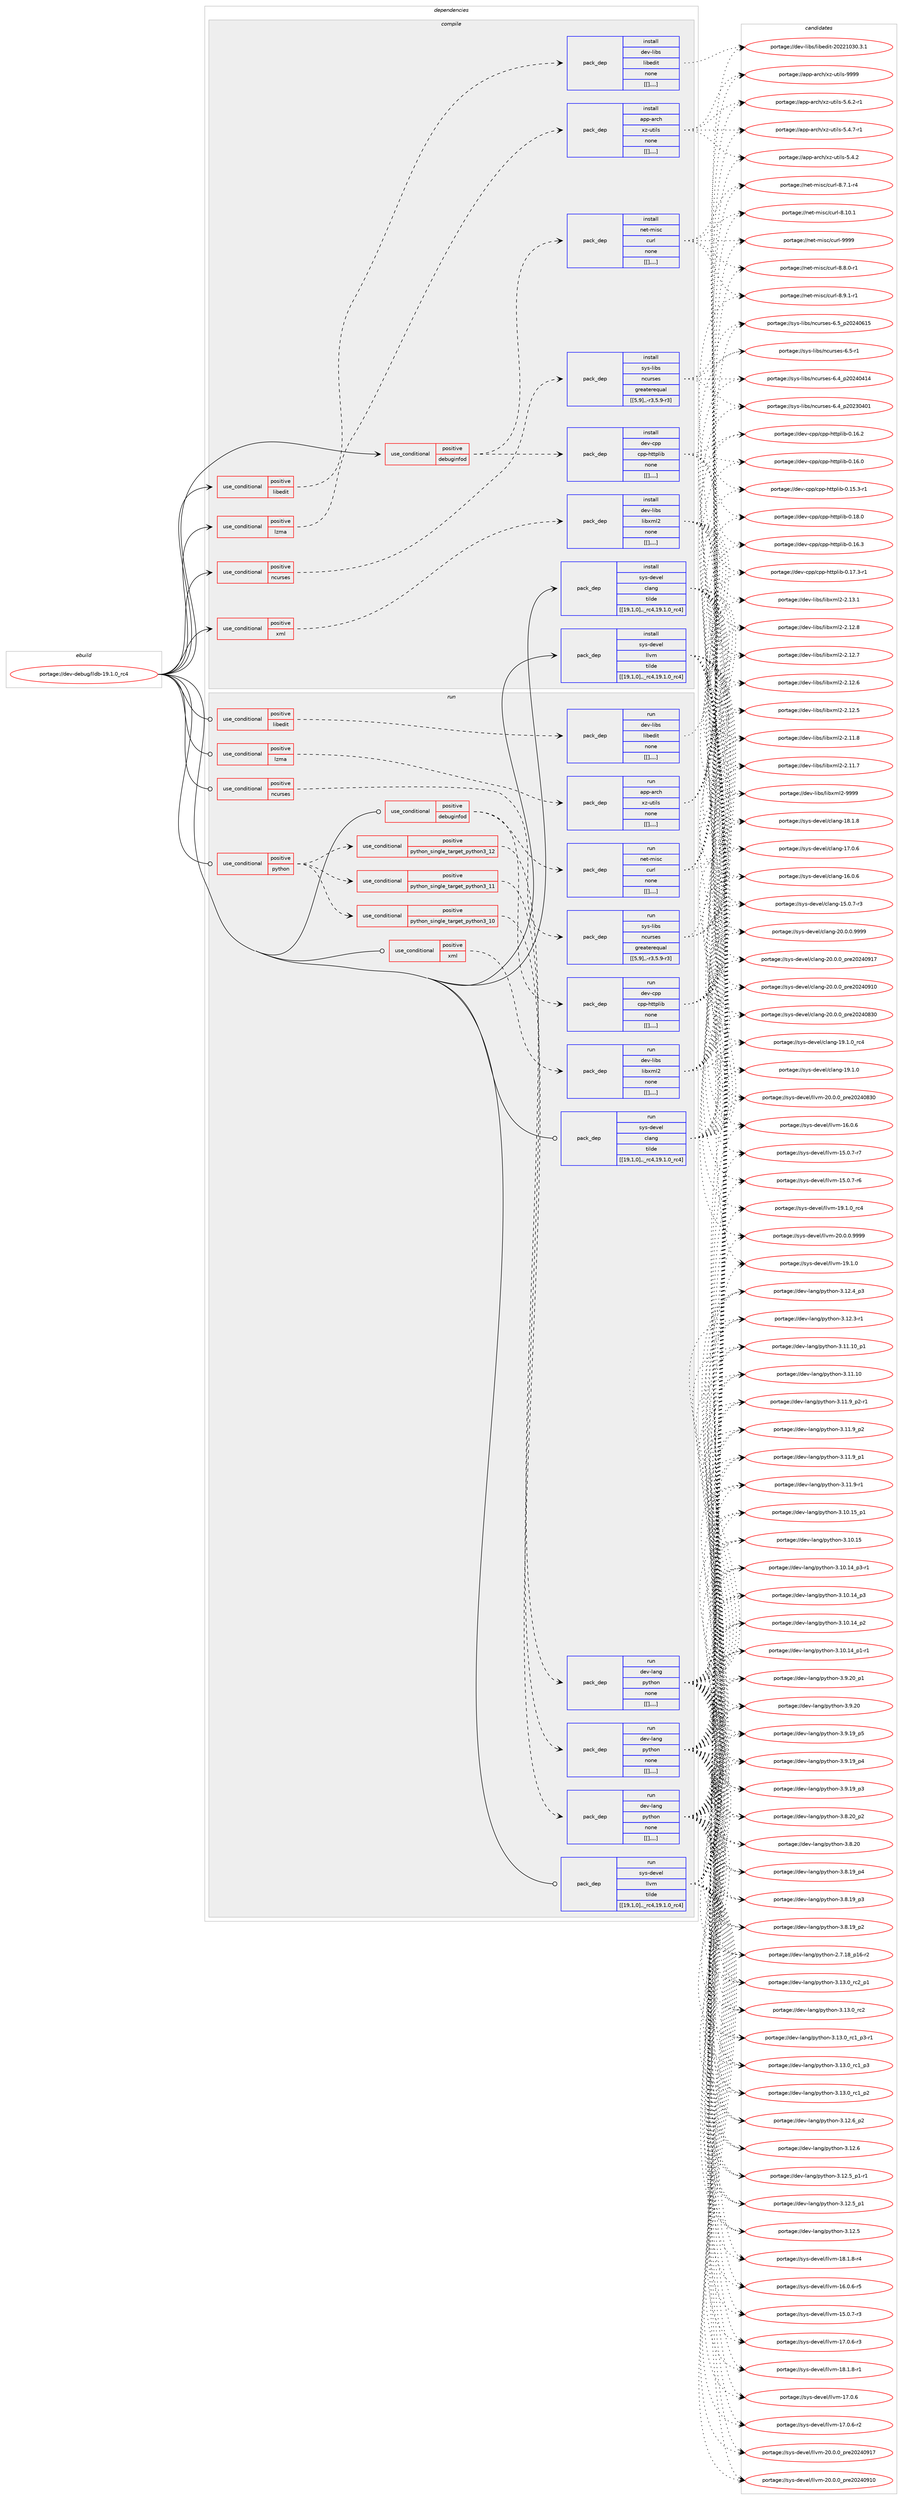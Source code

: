 digraph prolog {

# *************
# Graph options
# *************

newrank=true;
concentrate=true;
compound=true;
graph [rankdir=LR,fontname=Helvetica,fontsize=10,ranksep=1.5];#, ranksep=2.5, nodesep=0.2];
edge  [arrowhead=vee];
node  [fontname=Helvetica,fontsize=10];

# **********
# The ebuild
# **********

subgraph cluster_leftcol {
color=gray;
label=<<i>ebuild</i>>;
id [label="portage://dev-debug/lldb-19.1.0_rc4", color=red, width=4, href="../dev-debug/lldb-19.1.0_rc4.svg"];
}

# ****************
# The dependencies
# ****************

subgraph cluster_midcol {
color=gray;
label=<<i>dependencies</i>>;
subgraph cluster_compile {
fillcolor="#eeeeee";
style=filled;
label=<<i>compile</i>>;
subgraph cond19733 {
dependency72548 [label=<<TABLE BORDER="0" CELLBORDER="1" CELLSPACING="0" CELLPADDING="4"><TR><TD ROWSPAN="3" CELLPADDING="10">use_conditional</TD></TR><TR><TD>positive</TD></TR><TR><TD>debuginfod</TD></TR></TABLE>>, shape=none, color=red];
subgraph pack51871 {
dependency72549 [label=<<TABLE BORDER="0" CELLBORDER="1" CELLSPACING="0" CELLPADDING="4" WIDTH="220"><TR><TD ROWSPAN="6" CELLPADDING="30">pack_dep</TD></TR><TR><TD WIDTH="110">install</TD></TR><TR><TD>net-misc</TD></TR><TR><TD>curl</TD></TR><TR><TD>none</TD></TR><TR><TD>[[],,,,]</TD></TR></TABLE>>, shape=none, color=blue];
}
dependency72548:e -> dependency72549:w [weight=20,style="dashed",arrowhead="vee"];
subgraph pack51872 {
dependency72550 [label=<<TABLE BORDER="0" CELLBORDER="1" CELLSPACING="0" CELLPADDING="4" WIDTH="220"><TR><TD ROWSPAN="6" CELLPADDING="30">pack_dep</TD></TR><TR><TD WIDTH="110">install</TD></TR><TR><TD>dev-cpp</TD></TR><TR><TD>cpp-httplib</TD></TR><TR><TD>none</TD></TR><TR><TD>[[],,,,]</TD></TR></TABLE>>, shape=none, color=blue];
}
dependency72548:e -> dependency72550:w [weight=20,style="dashed",arrowhead="vee"];
}
id:e -> dependency72548:w [weight=20,style="solid",arrowhead="vee"];
subgraph cond19734 {
dependency72551 [label=<<TABLE BORDER="0" CELLBORDER="1" CELLSPACING="0" CELLPADDING="4"><TR><TD ROWSPAN="3" CELLPADDING="10">use_conditional</TD></TR><TR><TD>positive</TD></TR><TR><TD>libedit</TD></TR></TABLE>>, shape=none, color=red];
subgraph pack51873 {
dependency72552 [label=<<TABLE BORDER="0" CELLBORDER="1" CELLSPACING="0" CELLPADDING="4" WIDTH="220"><TR><TD ROWSPAN="6" CELLPADDING="30">pack_dep</TD></TR><TR><TD WIDTH="110">install</TD></TR><TR><TD>dev-libs</TD></TR><TR><TD>libedit</TD></TR><TR><TD>none</TD></TR><TR><TD>[[],,,,]</TD></TR></TABLE>>, shape=none, color=blue];
}
dependency72551:e -> dependency72552:w [weight=20,style="dashed",arrowhead="vee"];
}
id:e -> dependency72551:w [weight=20,style="solid",arrowhead="vee"];
subgraph cond19735 {
dependency72553 [label=<<TABLE BORDER="0" CELLBORDER="1" CELLSPACING="0" CELLPADDING="4"><TR><TD ROWSPAN="3" CELLPADDING="10">use_conditional</TD></TR><TR><TD>positive</TD></TR><TR><TD>lzma</TD></TR></TABLE>>, shape=none, color=red];
subgraph pack51874 {
dependency72554 [label=<<TABLE BORDER="0" CELLBORDER="1" CELLSPACING="0" CELLPADDING="4" WIDTH="220"><TR><TD ROWSPAN="6" CELLPADDING="30">pack_dep</TD></TR><TR><TD WIDTH="110">install</TD></TR><TR><TD>app-arch</TD></TR><TR><TD>xz-utils</TD></TR><TR><TD>none</TD></TR><TR><TD>[[],,,,]</TD></TR></TABLE>>, shape=none, color=blue];
}
dependency72553:e -> dependency72554:w [weight=20,style="dashed",arrowhead="vee"];
}
id:e -> dependency72553:w [weight=20,style="solid",arrowhead="vee"];
subgraph cond19736 {
dependency72555 [label=<<TABLE BORDER="0" CELLBORDER="1" CELLSPACING="0" CELLPADDING="4"><TR><TD ROWSPAN="3" CELLPADDING="10">use_conditional</TD></TR><TR><TD>positive</TD></TR><TR><TD>ncurses</TD></TR></TABLE>>, shape=none, color=red];
subgraph pack51875 {
dependency72556 [label=<<TABLE BORDER="0" CELLBORDER="1" CELLSPACING="0" CELLPADDING="4" WIDTH="220"><TR><TD ROWSPAN="6" CELLPADDING="30">pack_dep</TD></TR><TR><TD WIDTH="110">install</TD></TR><TR><TD>sys-libs</TD></TR><TR><TD>ncurses</TD></TR><TR><TD>greaterequal</TD></TR><TR><TD>[[5,9],,-r3,5.9-r3]</TD></TR></TABLE>>, shape=none, color=blue];
}
dependency72555:e -> dependency72556:w [weight=20,style="dashed",arrowhead="vee"];
}
id:e -> dependency72555:w [weight=20,style="solid",arrowhead="vee"];
subgraph cond19737 {
dependency72557 [label=<<TABLE BORDER="0" CELLBORDER="1" CELLSPACING="0" CELLPADDING="4"><TR><TD ROWSPAN="3" CELLPADDING="10">use_conditional</TD></TR><TR><TD>positive</TD></TR><TR><TD>xml</TD></TR></TABLE>>, shape=none, color=red];
subgraph pack51876 {
dependency72558 [label=<<TABLE BORDER="0" CELLBORDER="1" CELLSPACING="0" CELLPADDING="4" WIDTH="220"><TR><TD ROWSPAN="6" CELLPADDING="30">pack_dep</TD></TR><TR><TD WIDTH="110">install</TD></TR><TR><TD>dev-libs</TD></TR><TR><TD>libxml2</TD></TR><TR><TD>none</TD></TR><TR><TD>[[],,,,]</TD></TR></TABLE>>, shape=none, color=blue];
}
dependency72557:e -> dependency72558:w [weight=20,style="dashed",arrowhead="vee"];
}
id:e -> dependency72557:w [weight=20,style="solid",arrowhead="vee"];
subgraph pack51877 {
dependency72559 [label=<<TABLE BORDER="0" CELLBORDER="1" CELLSPACING="0" CELLPADDING="4" WIDTH="220"><TR><TD ROWSPAN="6" CELLPADDING="30">pack_dep</TD></TR><TR><TD WIDTH="110">install</TD></TR><TR><TD>sys-devel</TD></TR><TR><TD>clang</TD></TR><TR><TD>tilde</TD></TR><TR><TD>[[19,1,0],,_rc4,19.1.0_rc4]</TD></TR></TABLE>>, shape=none, color=blue];
}
id:e -> dependency72559:w [weight=20,style="solid",arrowhead="vee"];
subgraph pack51878 {
dependency72560 [label=<<TABLE BORDER="0" CELLBORDER="1" CELLSPACING="0" CELLPADDING="4" WIDTH="220"><TR><TD ROWSPAN="6" CELLPADDING="30">pack_dep</TD></TR><TR><TD WIDTH="110">install</TD></TR><TR><TD>sys-devel</TD></TR><TR><TD>llvm</TD></TR><TR><TD>tilde</TD></TR><TR><TD>[[19,1,0],,_rc4,19.1.0_rc4]</TD></TR></TABLE>>, shape=none, color=blue];
}
id:e -> dependency72560:w [weight=20,style="solid",arrowhead="vee"];
}
subgraph cluster_compileandrun {
fillcolor="#eeeeee";
style=filled;
label=<<i>compile and run</i>>;
}
subgraph cluster_run {
fillcolor="#eeeeee";
style=filled;
label=<<i>run</i>>;
subgraph cond19738 {
dependency72561 [label=<<TABLE BORDER="0" CELLBORDER="1" CELLSPACING="0" CELLPADDING="4"><TR><TD ROWSPAN="3" CELLPADDING="10">use_conditional</TD></TR><TR><TD>positive</TD></TR><TR><TD>debuginfod</TD></TR></TABLE>>, shape=none, color=red];
subgraph pack51879 {
dependency72562 [label=<<TABLE BORDER="0" CELLBORDER="1" CELLSPACING="0" CELLPADDING="4" WIDTH="220"><TR><TD ROWSPAN="6" CELLPADDING="30">pack_dep</TD></TR><TR><TD WIDTH="110">run</TD></TR><TR><TD>net-misc</TD></TR><TR><TD>curl</TD></TR><TR><TD>none</TD></TR><TR><TD>[[],,,,]</TD></TR></TABLE>>, shape=none, color=blue];
}
dependency72561:e -> dependency72562:w [weight=20,style="dashed",arrowhead="vee"];
subgraph pack51880 {
dependency72563 [label=<<TABLE BORDER="0" CELLBORDER="1" CELLSPACING="0" CELLPADDING="4" WIDTH="220"><TR><TD ROWSPAN="6" CELLPADDING="30">pack_dep</TD></TR><TR><TD WIDTH="110">run</TD></TR><TR><TD>dev-cpp</TD></TR><TR><TD>cpp-httplib</TD></TR><TR><TD>none</TD></TR><TR><TD>[[],,,,]</TD></TR></TABLE>>, shape=none, color=blue];
}
dependency72561:e -> dependency72563:w [weight=20,style="dashed",arrowhead="vee"];
}
id:e -> dependency72561:w [weight=20,style="solid",arrowhead="odot"];
subgraph cond19739 {
dependency72564 [label=<<TABLE BORDER="0" CELLBORDER="1" CELLSPACING="0" CELLPADDING="4"><TR><TD ROWSPAN="3" CELLPADDING="10">use_conditional</TD></TR><TR><TD>positive</TD></TR><TR><TD>libedit</TD></TR></TABLE>>, shape=none, color=red];
subgraph pack51881 {
dependency72565 [label=<<TABLE BORDER="0" CELLBORDER="1" CELLSPACING="0" CELLPADDING="4" WIDTH="220"><TR><TD ROWSPAN="6" CELLPADDING="30">pack_dep</TD></TR><TR><TD WIDTH="110">run</TD></TR><TR><TD>dev-libs</TD></TR><TR><TD>libedit</TD></TR><TR><TD>none</TD></TR><TR><TD>[[],,,,]</TD></TR></TABLE>>, shape=none, color=blue];
}
dependency72564:e -> dependency72565:w [weight=20,style="dashed",arrowhead="vee"];
}
id:e -> dependency72564:w [weight=20,style="solid",arrowhead="odot"];
subgraph cond19740 {
dependency72566 [label=<<TABLE BORDER="0" CELLBORDER="1" CELLSPACING="0" CELLPADDING="4"><TR><TD ROWSPAN="3" CELLPADDING="10">use_conditional</TD></TR><TR><TD>positive</TD></TR><TR><TD>lzma</TD></TR></TABLE>>, shape=none, color=red];
subgraph pack51882 {
dependency72567 [label=<<TABLE BORDER="0" CELLBORDER="1" CELLSPACING="0" CELLPADDING="4" WIDTH="220"><TR><TD ROWSPAN="6" CELLPADDING="30">pack_dep</TD></TR><TR><TD WIDTH="110">run</TD></TR><TR><TD>app-arch</TD></TR><TR><TD>xz-utils</TD></TR><TR><TD>none</TD></TR><TR><TD>[[],,,,]</TD></TR></TABLE>>, shape=none, color=blue];
}
dependency72566:e -> dependency72567:w [weight=20,style="dashed",arrowhead="vee"];
}
id:e -> dependency72566:w [weight=20,style="solid",arrowhead="odot"];
subgraph cond19741 {
dependency72568 [label=<<TABLE BORDER="0" CELLBORDER="1" CELLSPACING="0" CELLPADDING="4"><TR><TD ROWSPAN="3" CELLPADDING="10">use_conditional</TD></TR><TR><TD>positive</TD></TR><TR><TD>ncurses</TD></TR></TABLE>>, shape=none, color=red];
subgraph pack51883 {
dependency72569 [label=<<TABLE BORDER="0" CELLBORDER="1" CELLSPACING="0" CELLPADDING="4" WIDTH="220"><TR><TD ROWSPAN="6" CELLPADDING="30">pack_dep</TD></TR><TR><TD WIDTH="110">run</TD></TR><TR><TD>sys-libs</TD></TR><TR><TD>ncurses</TD></TR><TR><TD>greaterequal</TD></TR><TR><TD>[[5,9],,-r3,5.9-r3]</TD></TR></TABLE>>, shape=none, color=blue];
}
dependency72568:e -> dependency72569:w [weight=20,style="dashed",arrowhead="vee"];
}
id:e -> dependency72568:w [weight=20,style="solid",arrowhead="odot"];
subgraph cond19742 {
dependency72570 [label=<<TABLE BORDER="0" CELLBORDER="1" CELLSPACING="0" CELLPADDING="4"><TR><TD ROWSPAN="3" CELLPADDING="10">use_conditional</TD></TR><TR><TD>positive</TD></TR><TR><TD>python</TD></TR></TABLE>>, shape=none, color=red];
subgraph cond19743 {
dependency72571 [label=<<TABLE BORDER="0" CELLBORDER="1" CELLSPACING="0" CELLPADDING="4"><TR><TD ROWSPAN="3" CELLPADDING="10">use_conditional</TD></TR><TR><TD>positive</TD></TR><TR><TD>python_single_target_python3_10</TD></TR></TABLE>>, shape=none, color=red];
subgraph pack51884 {
dependency72572 [label=<<TABLE BORDER="0" CELLBORDER="1" CELLSPACING="0" CELLPADDING="4" WIDTH="220"><TR><TD ROWSPAN="6" CELLPADDING="30">pack_dep</TD></TR><TR><TD WIDTH="110">run</TD></TR><TR><TD>dev-lang</TD></TR><TR><TD>python</TD></TR><TR><TD>none</TD></TR><TR><TD>[[],,,,]</TD></TR></TABLE>>, shape=none, color=blue];
}
dependency72571:e -> dependency72572:w [weight=20,style="dashed",arrowhead="vee"];
}
dependency72570:e -> dependency72571:w [weight=20,style="dashed",arrowhead="vee"];
subgraph cond19744 {
dependency72573 [label=<<TABLE BORDER="0" CELLBORDER="1" CELLSPACING="0" CELLPADDING="4"><TR><TD ROWSPAN="3" CELLPADDING="10">use_conditional</TD></TR><TR><TD>positive</TD></TR><TR><TD>python_single_target_python3_11</TD></TR></TABLE>>, shape=none, color=red];
subgraph pack51885 {
dependency72574 [label=<<TABLE BORDER="0" CELLBORDER="1" CELLSPACING="0" CELLPADDING="4" WIDTH="220"><TR><TD ROWSPAN="6" CELLPADDING="30">pack_dep</TD></TR><TR><TD WIDTH="110">run</TD></TR><TR><TD>dev-lang</TD></TR><TR><TD>python</TD></TR><TR><TD>none</TD></TR><TR><TD>[[],,,,]</TD></TR></TABLE>>, shape=none, color=blue];
}
dependency72573:e -> dependency72574:w [weight=20,style="dashed",arrowhead="vee"];
}
dependency72570:e -> dependency72573:w [weight=20,style="dashed",arrowhead="vee"];
subgraph cond19745 {
dependency72575 [label=<<TABLE BORDER="0" CELLBORDER="1" CELLSPACING="0" CELLPADDING="4"><TR><TD ROWSPAN="3" CELLPADDING="10">use_conditional</TD></TR><TR><TD>positive</TD></TR><TR><TD>python_single_target_python3_12</TD></TR></TABLE>>, shape=none, color=red];
subgraph pack51886 {
dependency72576 [label=<<TABLE BORDER="0" CELLBORDER="1" CELLSPACING="0" CELLPADDING="4" WIDTH="220"><TR><TD ROWSPAN="6" CELLPADDING="30">pack_dep</TD></TR><TR><TD WIDTH="110">run</TD></TR><TR><TD>dev-lang</TD></TR><TR><TD>python</TD></TR><TR><TD>none</TD></TR><TR><TD>[[],,,,]</TD></TR></TABLE>>, shape=none, color=blue];
}
dependency72575:e -> dependency72576:w [weight=20,style="dashed",arrowhead="vee"];
}
dependency72570:e -> dependency72575:w [weight=20,style="dashed",arrowhead="vee"];
}
id:e -> dependency72570:w [weight=20,style="solid",arrowhead="odot"];
subgraph cond19746 {
dependency72577 [label=<<TABLE BORDER="0" CELLBORDER="1" CELLSPACING="0" CELLPADDING="4"><TR><TD ROWSPAN="3" CELLPADDING="10">use_conditional</TD></TR><TR><TD>positive</TD></TR><TR><TD>xml</TD></TR></TABLE>>, shape=none, color=red];
subgraph pack51887 {
dependency72578 [label=<<TABLE BORDER="0" CELLBORDER="1" CELLSPACING="0" CELLPADDING="4" WIDTH="220"><TR><TD ROWSPAN="6" CELLPADDING="30">pack_dep</TD></TR><TR><TD WIDTH="110">run</TD></TR><TR><TD>dev-libs</TD></TR><TR><TD>libxml2</TD></TR><TR><TD>none</TD></TR><TR><TD>[[],,,,]</TD></TR></TABLE>>, shape=none, color=blue];
}
dependency72577:e -> dependency72578:w [weight=20,style="dashed",arrowhead="vee"];
}
id:e -> dependency72577:w [weight=20,style="solid",arrowhead="odot"];
subgraph pack51888 {
dependency72579 [label=<<TABLE BORDER="0" CELLBORDER="1" CELLSPACING="0" CELLPADDING="4" WIDTH="220"><TR><TD ROWSPAN="6" CELLPADDING="30">pack_dep</TD></TR><TR><TD WIDTH="110">run</TD></TR><TR><TD>sys-devel</TD></TR><TR><TD>clang</TD></TR><TR><TD>tilde</TD></TR><TR><TD>[[19,1,0],,_rc4,19.1.0_rc4]</TD></TR></TABLE>>, shape=none, color=blue];
}
id:e -> dependency72579:w [weight=20,style="solid",arrowhead="odot"];
subgraph pack51889 {
dependency72580 [label=<<TABLE BORDER="0" CELLBORDER="1" CELLSPACING="0" CELLPADDING="4" WIDTH="220"><TR><TD ROWSPAN="6" CELLPADDING="30">pack_dep</TD></TR><TR><TD WIDTH="110">run</TD></TR><TR><TD>sys-devel</TD></TR><TR><TD>llvm</TD></TR><TR><TD>tilde</TD></TR><TR><TD>[[19,1,0],,_rc4,19.1.0_rc4]</TD></TR></TABLE>>, shape=none, color=blue];
}
id:e -> dependency72580:w [weight=20,style="solid",arrowhead="odot"];
}
}

# **************
# The candidates
# **************

subgraph cluster_choices {
rank=same;
color=gray;
label=<<i>candidates</i>>;

subgraph choice51871 {
color=black;
nodesep=1;
choice110101116451091051159947991171141084557575757 [label="portage://net-misc/curl-9999", color=red, width=4,href="../net-misc/curl-9999.svg"];
choice1101011164510910511599479911711410845564649484649 [label="portage://net-misc/curl-8.10.1", color=red, width=4,href="../net-misc/curl-8.10.1.svg"];
choice110101116451091051159947991171141084556465746494511449 [label="portage://net-misc/curl-8.9.1-r1", color=red, width=4,href="../net-misc/curl-8.9.1-r1.svg"];
choice110101116451091051159947991171141084556465646484511449 [label="portage://net-misc/curl-8.8.0-r1", color=red, width=4,href="../net-misc/curl-8.8.0-r1.svg"];
choice110101116451091051159947991171141084556465546494511452 [label="portage://net-misc/curl-8.7.1-r4", color=red, width=4,href="../net-misc/curl-8.7.1-r4.svg"];
dependency72549:e -> choice110101116451091051159947991171141084557575757:w [style=dotted,weight="100"];
dependency72549:e -> choice1101011164510910511599479911711410845564649484649:w [style=dotted,weight="100"];
dependency72549:e -> choice110101116451091051159947991171141084556465746494511449:w [style=dotted,weight="100"];
dependency72549:e -> choice110101116451091051159947991171141084556465646484511449:w [style=dotted,weight="100"];
dependency72549:e -> choice110101116451091051159947991171141084556465546494511452:w [style=dotted,weight="100"];
}
subgraph choice51872 {
color=black;
nodesep=1;
choice10010111845991121124799112112451041161161121081059845484649564648 [label="portage://dev-cpp/cpp-httplib-0.18.0", color=red, width=4,href="../dev-cpp/cpp-httplib-0.18.0.svg"];
choice100101118459911211247991121124510411611611210810598454846495546514511449 [label="portage://dev-cpp/cpp-httplib-0.17.3-r1", color=red, width=4,href="../dev-cpp/cpp-httplib-0.17.3-r1.svg"];
choice10010111845991121124799112112451041161161121081059845484649544651 [label="portage://dev-cpp/cpp-httplib-0.16.3", color=red, width=4,href="../dev-cpp/cpp-httplib-0.16.3.svg"];
choice10010111845991121124799112112451041161161121081059845484649544650 [label="portage://dev-cpp/cpp-httplib-0.16.2", color=red, width=4,href="../dev-cpp/cpp-httplib-0.16.2.svg"];
choice10010111845991121124799112112451041161161121081059845484649544648 [label="portage://dev-cpp/cpp-httplib-0.16.0", color=red, width=4,href="../dev-cpp/cpp-httplib-0.16.0.svg"];
choice100101118459911211247991121124510411611611210810598454846495346514511449 [label="portage://dev-cpp/cpp-httplib-0.15.3-r1", color=red, width=4,href="../dev-cpp/cpp-httplib-0.15.3-r1.svg"];
dependency72550:e -> choice10010111845991121124799112112451041161161121081059845484649564648:w [style=dotted,weight="100"];
dependency72550:e -> choice100101118459911211247991121124510411611611210810598454846495546514511449:w [style=dotted,weight="100"];
dependency72550:e -> choice10010111845991121124799112112451041161161121081059845484649544651:w [style=dotted,weight="100"];
dependency72550:e -> choice10010111845991121124799112112451041161161121081059845484649544650:w [style=dotted,weight="100"];
dependency72550:e -> choice10010111845991121124799112112451041161161121081059845484649544648:w [style=dotted,weight="100"];
dependency72550:e -> choice100101118459911211247991121124510411611611210810598454846495346514511449:w [style=dotted,weight="100"];
}
subgraph choice51873 {
color=black;
nodesep=1;
choice1001011184510810598115471081059810110010511645504850504948514846514649 [label="portage://dev-libs/libedit-20221030.3.1", color=red, width=4,href="../dev-libs/libedit-20221030.3.1.svg"];
dependency72552:e -> choice1001011184510810598115471081059810110010511645504850504948514846514649:w [style=dotted,weight="100"];
}
subgraph choice51874 {
color=black;
nodesep=1;
choice9711211245971149910447120122451171161051081154557575757 [label="portage://app-arch/xz-utils-9999", color=red, width=4,href="../app-arch/xz-utils-9999.svg"];
choice9711211245971149910447120122451171161051081154553465446504511449 [label="portage://app-arch/xz-utils-5.6.2-r1", color=red, width=4,href="../app-arch/xz-utils-5.6.2-r1.svg"];
choice9711211245971149910447120122451171161051081154553465246554511449 [label="portage://app-arch/xz-utils-5.4.7-r1", color=red, width=4,href="../app-arch/xz-utils-5.4.7-r1.svg"];
choice971121124597114991044712012245117116105108115455346524650 [label="portage://app-arch/xz-utils-5.4.2", color=red, width=4,href="../app-arch/xz-utils-5.4.2.svg"];
dependency72554:e -> choice9711211245971149910447120122451171161051081154557575757:w [style=dotted,weight="100"];
dependency72554:e -> choice9711211245971149910447120122451171161051081154553465446504511449:w [style=dotted,weight="100"];
dependency72554:e -> choice9711211245971149910447120122451171161051081154553465246554511449:w [style=dotted,weight="100"];
dependency72554:e -> choice971121124597114991044712012245117116105108115455346524650:w [style=dotted,weight="100"];
}
subgraph choice51875 {
color=black;
nodesep=1;
choice1151211154510810598115471109911711411510111545544653951125048505248544953 [label="portage://sys-libs/ncurses-6.5_p20240615", color=red, width=4,href="../sys-libs/ncurses-6.5_p20240615.svg"];
choice11512111545108105981154711099117114115101115455446534511449 [label="portage://sys-libs/ncurses-6.5-r1", color=red, width=4,href="../sys-libs/ncurses-6.5-r1.svg"];
choice1151211154510810598115471109911711411510111545544652951125048505248524952 [label="portage://sys-libs/ncurses-6.4_p20240414", color=red, width=4,href="../sys-libs/ncurses-6.4_p20240414.svg"];
choice1151211154510810598115471109911711411510111545544652951125048505148524849 [label="portage://sys-libs/ncurses-6.4_p20230401", color=red, width=4,href="../sys-libs/ncurses-6.4_p20230401.svg"];
dependency72556:e -> choice1151211154510810598115471109911711411510111545544653951125048505248544953:w [style=dotted,weight="100"];
dependency72556:e -> choice11512111545108105981154711099117114115101115455446534511449:w [style=dotted,weight="100"];
dependency72556:e -> choice1151211154510810598115471109911711411510111545544652951125048505248524952:w [style=dotted,weight="100"];
dependency72556:e -> choice1151211154510810598115471109911711411510111545544652951125048505148524849:w [style=dotted,weight="100"];
}
subgraph choice51876 {
color=black;
nodesep=1;
choice10010111845108105981154710810598120109108504557575757 [label="portage://dev-libs/libxml2-9999", color=red, width=4,href="../dev-libs/libxml2-9999.svg"];
choice100101118451081059811547108105981201091085045504649514649 [label="portage://dev-libs/libxml2-2.13.1", color=red, width=4,href="../dev-libs/libxml2-2.13.1.svg"];
choice100101118451081059811547108105981201091085045504649504656 [label="portage://dev-libs/libxml2-2.12.8", color=red, width=4,href="../dev-libs/libxml2-2.12.8.svg"];
choice100101118451081059811547108105981201091085045504649504655 [label="portage://dev-libs/libxml2-2.12.7", color=red, width=4,href="../dev-libs/libxml2-2.12.7.svg"];
choice100101118451081059811547108105981201091085045504649504654 [label="portage://dev-libs/libxml2-2.12.6", color=red, width=4,href="../dev-libs/libxml2-2.12.6.svg"];
choice100101118451081059811547108105981201091085045504649504653 [label="portage://dev-libs/libxml2-2.12.5", color=red, width=4,href="../dev-libs/libxml2-2.12.5.svg"];
choice100101118451081059811547108105981201091085045504649494656 [label="portage://dev-libs/libxml2-2.11.8", color=red, width=4,href="../dev-libs/libxml2-2.11.8.svg"];
choice100101118451081059811547108105981201091085045504649494655 [label="portage://dev-libs/libxml2-2.11.7", color=red, width=4,href="../dev-libs/libxml2-2.11.7.svg"];
dependency72558:e -> choice10010111845108105981154710810598120109108504557575757:w [style=dotted,weight="100"];
dependency72558:e -> choice100101118451081059811547108105981201091085045504649514649:w [style=dotted,weight="100"];
dependency72558:e -> choice100101118451081059811547108105981201091085045504649504656:w [style=dotted,weight="100"];
dependency72558:e -> choice100101118451081059811547108105981201091085045504649504655:w [style=dotted,weight="100"];
dependency72558:e -> choice100101118451081059811547108105981201091085045504649504654:w [style=dotted,weight="100"];
dependency72558:e -> choice100101118451081059811547108105981201091085045504649504653:w [style=dotted,weight="100"];
dependency72558:e -> choice100101118451081059811547108105981201091085045504649494656:w [style=dotted,weight="100"];
dependency72558:e -> choice100101118451081059811547108105981201091085045504649494655:w [style=dotted,weight="100"];
}
subgraph choice51877 {
color=black;
nodesep=1;
choice11512111545100101118101108479910897110103455048464846484657575757 [label="portage://sys-devel/clang-20.0.0.9999", color=red, width=4,href="../sys-devel/clang-20.0.0.9999.svg"];
choice1151211154510010111810110847991089711010345504846484648951121141015048505248574955 [label="portage://sys-devel/clang-20.0.0_pre20240917", color=red, width=4,href="../sys-devel/clang-20.0.0_pre20240917.svg"];
choice1151211154510010111810110847991089711010345504846484648951121141015048505248574948 [label="portage://sys-devel/clang-20.0.0_pre20240910", color=red, width=4,href="../sys-devel/clang-20.0.0_pre20240910.svg"];
choice1151211154510010111810110847991089711010345504846484648951121141015048505248565148 [label="portage://sys-devel/clang-20.0.0_pre20240830", color=red, width=4,href="../sys-devel/clang-20.0.0_pre20240830.svg"];
choice1151211154510010111810110847991089711010345495746494648951149952 [label="portage://sys-devel/clang-19.1.0_rc4", color=red, width=4,href="../sys-devel/clang-19.1.0_rc4.svg"];
choice1151211154510010111810110847991089711010345495746494648 [label="portage://sys-devel/clang-19.1.0", color=red, width=4,href="../sys-devel/clang-19.1.0.svg"];
choice1151211154510010111810110847991089711010345495646494656 [label="portage://sys-devel/clang-18.1.8", color=red, width=4,href="../sys-devel/clang-18.1.8.svg"];
choice1151211154510010111810110847991089711010345495546484654 [label="portage://sys-devel/clang-17.0.6", color=red, width=4,href="../sys-devel/clang-17.0.6.svg"];
choice1151211154510010111810110847991089711010345495446484654 [label="portage://sys-devel/clang-16.0.6", color=red, width=4,href="../sys-devel/clang-16.0.6.svg"];
choice11512111545100101118101108479910897110103454953464846554511451 [label="portage://sys-devel/clang-15.0.7-r3", color=red, width=4,href="../sys-devel/clang-15.0.7-r3.svg"];
dependency72559:e -> choice11512111545100101118101108479910897110103455048464846484657575757:w [style=dotted,weight="100"];
dependency72559:e -> choice1151211154510010111810110847991089711010345504846484648951121141015048505248574955:w [style=dotted,weight="100"];
dependency72559:e -> choice1151211154510010111810110847991089711010345504846484648951121141015048505248574948:w [style=dotted,weight="100"];
dependency72559:e -> choice1151211154510010111810110847991089711010345504846484648951121141015048505248565148:w [style=dotted,weight="100"];
dependency72559:e -> choice1151211154510010111810110847991089711010345495746494648951149952:w [style=dotted,weight="100"];
dependency72559:e -> choice1151211154510010111810110847991089711010345495746494648:w [style=dotted,weight="100"];
dependency72559:e -> choice1151211154510010111810110847991089711010345495646494656:w [style=dotted,weight="100"];
dependency72559:e -> choice1151211154510010111810110847991089711010345495546484654:w [style=dotted,weight="100"];
dependency72559:e -> choice1151211154510010111810110847991089711010345495446484654:w [style=dotted,weight="100"];
dependency72559:e -> choice11512111545100101118101108479910897110103454953464846554511451:w [style=dotted,weight="100"];
}
subgraph choice51878 {
color=black;
nodesep=1;
choice1151211154510010111810110847108108118109455048464846484657575757 [label="portage://sys-devel/llvm-20.0.0.9999", color=red, width=4,href="../sys-devel/llvm-20.0.0.9999.svg"];
choice115121115451001011181011084710810811810945504846484648951121141015048505248574955 [label="portage://sys-devel/llvm-20.0.0_pre20240917", color=red, width=4,href="../sys-devel/llvm-20.0.0_pre20240917.svg"];
choice115121115451001011181011084710810811810945504846484648951121141015048505248574948 [label="portage://sys-devel/llvm-20.0.0_pre20240910", color=red, width=4,href="../sys-devel/llvm-20.0.0_pre20240910.svg"];
choice115121115451001011181011084710810811810945504846484648951121141015048505248565148 [label="portage://sys-devel/llvm-20.0.0_pre20240830", color=red, width=4,href="../sys-devel/llvm-20.0.0_pre20240830.svg"];
choice115121115451001011181011084710810811810945495746494648951149952 [label="portage://sys-devel/llvm-19.1.0_rc4", color=red, width=4,href="../sys-devel/llvm-19.1.0_rc4.svg"];
choice115121115451001011181011084710810811810945495746494648 [label="portage://sys-devel/llvm-19.1.0", color=red, width=4,href="../sys-devel/llvm-19.1.0.svg"];
choice1151211154510010111810110847108108118109454956464946564511452 [label="portage://sys-devel/llvm-18.1.8-r4", color=red, width=4,href="../sys-devel/llvm-18.1.8-r4.svg"];
choice1151211154510010111810110847108108118109454956464946564511449 [label="portage://sys-devel/llvm-18.1.8-r1", color=red, width=4,href="../sys-devel/llvm-18.1.8-r1.svg"];
choice1151211154510010111810110847108108118109454955464846544511451 [label="portage://sys-devel/llvm-17.0.6-r3", color=red, width=4,href="../sys-devel/llvm-17.0.6-r3.svg"];
choice1151211154510010111810110847108108118109454955464846544511450 [label="portage://sys-devel/llvm-17.0.6-r2", color=red, width=4,href="../sys-devel/llvm-17.0.6-r2.svg"];
choice115121115451001011181011084710810811810945495546484654 [label="portage://sys-devel/llvm-17.0.6", color=red, width=4,href="../sys-devel/llvm-17.0.6.svg"];
choice1151211154510010111810110847108108118109454954464846544511453 [label="portage://sys-devel/llvm-16.0.6-r5", color=red, width=4,href="../sys-devel/llvm-16.0.6-r5.svg"];
choice115121115451001011181011084710810811810945495446484654 [label="portage://sys-devel/llvm-16.0.6", color=red, width=4,href="../sys-devel/llvm-16.0.6.svg"];
choice1151211154510010111810110847108108118109454953464846554511455 [label="portage://sys-devel/llvm-15.0.7-r7", color=red, width=4,href="../sys-devel/llvm-15.0.7-r7.svg"];
choice1151211154510010111810110847108108118109454953464846554511454 [label="portage://sys-devel/llvm-15.0.7-r6", color=red, width=4,href="../sys-devel/llvm-15.0.7-r6.svg"];
choice1151211154510010111810110847108108118109454953464846554511451 [label="portage://sys-devel/llvm-15.0.7-r3", color=red, width=4,href="../sys-devel/llvm-15.0.7-r3.svg"];
dependency72560:e -> choice1151211154510010111810110847108108118109455048464846484657575757:w [style=dotted,weight="100"];
dependency72560:e -> choice115121115451001011181011084710810811810945504846484648951121141015048505248574955:w [style=dotted,weight="100"];
dependency72560:e -> choice115121115451001011181011084710810811810945504846484648951121141015048505248574948:w [style=dotted,weight="100"];
dependency72560:e -> choice115121115451001011181011084710810811810945504846484648951121141015048505248565148:w [style=dotted,weight="100"];
dependency72560:e -> choice115121115451001011181011084710810811810945495746494648951149952:w [style=dotted,weight="100"];
dependency72560:e -> choice115121115451001011181011084710810811810945495746494648:w [style=dotted,weight="100"];
dependency72560:e -> choice1151211154510010111810110847108108118109454956464946564511452:w [style=dotted,weight="100"];
dependency72560:e -> choice1151211154510010111810110847108108118109454956464946564511449:w [style=dotted,weight="100"];
dependency72560:e -> choice1151211154510010111810110847108108118109454955464846544511451:w [style=dotted,weight="100"];
dependency72560:e -> choice1151211154510010111810110847108108118109454955464846544511450:w [style=dotted,weight="100"];
dependency72560:e -> choice115121115451001011181011084710810811810945495546484654:w [style=dotted,weight="100"];
dependency72560:e -> choice1151211154510010111810110847108108118109454954464846544511453:w [style=dotted,weight="100"];
dependency72560:e -> choice115121115451001011181011084710810811810945495446484654:w [style=dotted,weight="100"];
dependency72560:e -> choice1151211154510010111810110847108108118109454953464846554511455:w [style=dotted,weight="100"];
dependency72560:e -> choice1151211154510010111810110847108108118109454953464846554511454:w [style=dotted,weight="100"];
dependency72560:e -> choice1151211154510010111810110847108108118109454953464846554511451:w [style=dotted,weight="100"];
}
subgraph choice51879 {
color=black;
nodesep=1;
choice110101116451091051159947991171141084557575757 [label="portage://net-misc/curl-9999", color=red, width=4,href="../net-misc/curl-9999.svg"];
choice1101011164510910511599479911711410845564649484649 [label="portage://net-misc/curl-8.10.1", color=red, width=4,href="../net-misc/curl-8.10.1.svg"];
choice110101116451091051159947991171141084556465746494511449 [label="portage://net-misc/curl-8.9.1-r1", color=red, width=4,href="../net-misc/curl-8.9.1-r1.svg"];
choice110101116451091051159947991171141084556465646484511449 [label="portage://net-misc/curl-8.8.0-r1", color=red, width=4,href="../net-misc/curl-8.8.0-r1.svg"];
choice110101116451091051159947991171141084556465546494511452 [label="portage://net-misc/curl-8.7.1-r4", color=red, width=4,href="../net-misc/curl-8.7.1-r4.svg"];
dependency72562:e -> choice110101116451091051159947991171141084557575757:w [style=dotted,weight="100"];
dependency72562:e -> choice1101011164510910511599479911711410845564649484649:w [style=dotted,weight="100"];
dependency72562:e -> choice110101116451091051159947991171141084556465746494511449:w [style=dotted,weight="100"];
dependency72562:e -> choice110101116451091051159947991171141084556465646484511449:w [style=dotted,weight="100"];
dependency72562:e -> choice110101116451091051159947991171141084556465546494511452:w [style=dotted,weight="100"];
}
subgraph choice51880 {
color=black;
nodesep=1;
choice10010111845991121124799112112451041161161121081059845484649564648 [label="portage://dev-cpp/cpp-httplib-0.18.0", color=red, width=4,href="../dev-cpp/cpp-httplib-0.18.0.svg"];
choice100101118459911211247991121124510411611611210810598454846495546514511449 [label="portage://dev-cpp/cpp-httplib-0.17.3-r1", color=red, width=4,href="../dev-cpp/cpp-httplib-0.17.3-r1.svg"];
choice10010111845991121124799112112451041161161121081059845484649544651 [label="portage://dev-cpp/cpp-httplib-0.16.3", color=red, width=4,href="../dev-cpp/cpp-httplib-0.16.3.svg"];
choice10010111845991121124799112112451041161161121081059845484649544650 [label="portage://dev-cpp/cpp-httplib-0.16.2", color=red, width=4,href="../dev-cpp/cpp-httplib-0.16.2.svg"];
choice10010111845991121124799112112451041161161121081059845484649544648 [label="portage://dev-cpp/cpp-httplib-0.16.0", color=red, width=4,href="../dev-cpp/cpp-httplib-0.16.0.svg"];
choice100101118459911211247991121124510411611611210810598454846495346514511449 [label="portage://dev-cpp/cpp-httplib-0.15.3-r1", color=red, width=4,href="../dev-cpp/cpp-httplib-0.15.3-r1.svg"];
dependency72563:e -> choice10010111845991121124799112112451041161161121081059845484649564648:w [style=dotted,weight="100"];
dependency72563:e -> choice100101118459911211247991121124510411611611210810598454846495546514511449:w [style=dotted,weight="100"];
dependency72563:e -> choice10010111845991121124799112112451041161161121081059845484649544651:w [style=dotted,weight="100"];
dependency72563:e -> choice10010111845991121124799112112451041161161121081059845484649544650:w [style=dotted,weight="100"];
dependency72563:e -> choice10010111845991121124799112112451041161161121081059845484649544648:w [style=dotted,weight="100"];
dependency72563:e -> choice100101118459911211247991121124510411611611210810598454846495346514511449:w [style=dotted,weight="100"];
}
subgraph choice51881 {
color=black;
nodesep=1;
choice1001011184510810598115471081059810110010511645504850504948514846514649 [label="portage://dev-libs/libedit-20221030.3.1", color=red, width=4,href="../dev-libs/libedit-20221030.3.1.svg"];
dependency72565:e -> choice1001011184510810598115471081059810110010511645504850504948514846514649:w [style=dotted,weight="100"];
}
subgraph choice51882 {
color=black;
nodesep=1;
choice9711211245971149910447120122451171161051081154557575757 [label="portage://app-arch/xz-utils-9999", color=red, width=4,href="../app-arch/xz-utils-9999.svg"];
choice9711211245971149910447120122451171161051081154553465446504511449 [label="portage://app-arch/xz-utils-5.6.2-r1", color=red, width=4,href="../app-arch/xz-utils-5.6.2-r1.svg"];
choice9711211245971149910447120122451171161051081154553465246554511449 [label="portage://app-arch/xz-utils-5.4.7-r1", color=red, width=4,href="../app-arch/xz-utils-5.4.7-r1.svg"];
choice971121124597114991044712012245117116105108115455346524650 [label="portage://app-arch/xz-utils-5.4.2", color=red, width=4,href="../app-arch/xz-utils-5.4.2.svg"];
dependency72567:e -> choice9711211245971149910447120122451171161051081154557575757:w [style=dotted,weight="100"];
dependency72567:e -> choice9711211245971149910447120122451171161051081154553465446504511449:w [style=dotted,weight="100"];
dependency72567:e -> choice9711211245971149910447120122451171161051081154553465246554511449:w [style=dotted,weight="100"];
dependency72567:e -> choice971121124597114991044712012245117116105108115455346524650:w [style=dotted,weight="100"];
}
subgraph choice51883 {
color=black;
nodesep=1;
choice1151211154510810598115471109911711411510111545544653951125048505248544953 [label="portage://sys-libs/ncurses-6.5_p20240615", color=red, width=4,href="../sys-libs/ncurses-6.5_p20240615.svg"];
choice11512111545108105981154711099117114115101115455446534511449 [label="portage://sys-libs/ncurses-6.5-r1", color=red, width=4,href="../sys-libs/ncurses-6.5-r1.svg"];
choice1151211154510810598115471109911711411510111545544652951125048505248524952 [label="portage://sys-libs/ncurses-6.4_p20240414", color=red, width=4,href="../sys-libs/ncurses-6.4_p20240414.svg"];
choice1151211154510810598115471109911711411510111545544652951125048505148524849 [label="portage://sys-libs/ncurses-6.4_p20230401", color=red, width=4,href="../sys-libs/ncurses-6.4_p20230401.svg"];
dependency72569:e -> choice1151211154510810598115471109911711411510111545544653951125048505248544953:w [style=dotted,weight="100"];
dependency72569:e -> choice11512111545108105981154711099117114115101115455446534511449:w [style=dotted,weight="100"];
dependency72569:e -> choice1151211154510810598115471109911711411510111545544652951125048505248524952:w [style=dotted,weight="100"];
dependency72569:e -> choice1151211154510810598115471109911711411510111545544652951125048505148524849:w [style=dotted,weight="100"];
}
subgraph choice51884 {
color=black;
nodesep=1;
choice100101118451089711010347112121116104111110455146495146489511499509511249 [label="portage://dev-lang/python-3.13.0_rc2_p1", color=red, width=4,href="../dev-lang/python-3.13.0_rc2_p1.svg"];
choice10010111845108971101034711212111610411111045514649514648951149950 [label="portage://dev-lang/python-3.13.0_rc2", color=red, width=4,href="../dev-lang/python-3.13.0_rc2.svg"];
choice1001011184510897110103471121211161041111104551464951464895114994995112514511449 [label="portage://dev-lang/python-3.13.0_rc1_p3-r1", color=red, width=4,href="../dev-lang/python-3.13.0_rc1_p3-r1.svg"];
choice100101118451089711010347112121116104111110455146495146489511499499511251 [label="portage://dev-lang/python-3.13.0_rc1_p3", color=red, width=4,href="../dev-lang/python-3.13.0_rc1_p3.svg"];
choice100101118451089711010347112121116104111110455146495146489511499499511250 [label="portage://dev-lang/python-3.13.0_rc1_p2", color=red, width=4,href="../dev-lang/python-3.13.0_rc1_p2.svg"];
choice100101118451089711010347112121116104111110455146495046549511250 [label="portage://dev-lang/python-3.12.6_p2", color=red, width=4,href="../dev-lang/python-3.12.6_p2.svg"];
choice10010111845108971101034711212111610411111045514649504654 [label="portage://dev-lang/python-3.12.6", color=red, width=4,href="../dev-lang/python-3.12.6.svg"];
choice1001011184510897110103471121211161041111104551464950465395112494511449 [label="portage://dev-lang/python-3.12.5_p1-r1", color=red, width=4,href="../dev-lang/python-3.12.5_p1-r1.svg"];
choice100101118451089711010347112121116104111110455146495046539511249 [label="portage://dev-lang/python-3.12.5_p1", color=red, width=4,href="../dev-lang/python-3.12.5_p1.svg"];
choice10010111845108971101034711212111610411111045514649504653 [label="portage://dev-lang/python-3.12.5", color=red, width=4,href="../dev-lang/python-3.12.5.svg"];
choice100101118451089711010347112121116104111110455146495046529511251 [label="portage://dev-lang/python-3.12.4_p3", color=red, width=4,href="../dev-lang/python-3.12.4_p3.svg"];
choice100101118451089711010347112121116104111110455146495046514511449 [label="portage://dev-lang/python-3.12.3-r1", color=red, width=4,href="../dev-lang/python-3.12.3-r1.svg"];
choice10010111845108971101034711212111610411111045514649494649489511249 [label="portage://dev-lang/python-3.11.10_p1", color=red, width=4,href="../dev-lang/python-3.11.10_p1.svg"];
choice1001011184510897110103471121211161041111104551464949464948 [label="portage://dev-lang/python-3.11.10", color=red, width=4,href="../dev-lang/python-3.11.10.svg"];
choice1001011184510897110103471121211161041111104551464949465795112504511449 [label="portage://dev-lang/python-3.11.9_p2-r1", color=red, width=4,href="../dev-lang/python-3.11.9_p2-r1.svg"];
choice100101118451089711010347112121116104111110455146494946579511250 [label="portage://dev-lang/python-3.11.9_p2", color=red, width=4,href="../dev-lang/python-3.11.9_p2.svg"];
choice100101118451089711010347112121116104111110455146494946579511249 [label="portage://dev-lang/python-3.11.9_p1", color=red, width=4,href="../dev-lang/python-3.11.9_p1.svg"];
choice100101118451089711010347112121116104111110455146494946574511449 [label="portage://dev-lang/python-3.11.9-r1", color=red, width=4,href="../dev-lang/python-3.11.9-r1.svg"];
choice10010111845108971101034711212111610411111045514649484649539511249 [label="portage://dev-lang/python-3.10.15_p1", color=red, width=4,href="../dev-lang/python-3.10.15_p1.svg"];
choice1001011184510897110103471121211161041111104551464948464953 [label="portage://dev-lang/python-3.10.15", color=red, width=4,href="../dev-lang/python-3.10.15.svg"];
choice100101118451089711010347112121116104111110455146494846495295112514511449 [label="portage://dev-lang/python-3.10.14_p3-r1", color=red, width=4,href="../dev-lang/python-3.10.14_p3-r1.svg"];
choice10010111845108971101034711212111610411111045514649484649529511251 [label="portage://dev-lang/python-3.10.14_p3", color=red, width=4,href="../dev-lang/python-3.10.14_p3.svg"];
choice10010111845108971101034711212111610411111045514649484649529511250 [label="portage://dev-lang/python-3.10.14_p2", color=red, width=4,href="../dev-lang/python-3.10.14_p2.svg"];
choice100101118451089711010347112121116104111110455146494846495295112494511449 [label="portage://dev-lang/python-3.10.14_p1-r1", color=red, width=4,href="../dev-lang/python-3.10.14_p1-r1.svg"];
choice100101118451089711010347112121116104111110455146574650489511249 [label="portage://dev-lang/python-3.9.20_p1", color=red, width=4,href="../dev-lang/python-3.9.20_p1.svg"];
choice10010111845108971101034711212111610411111045514657465048 [label="portage://dev-lang/python-3.9.20", color=red, width=4,href="../dev-lang/python-3.9.20.svg"];
choice100101118451089711010347112121116104111110455146574649579511253 [label="portage://dev-lang/python-3.9.19_p5", color=red, width=4,href="../dev-lang/python-3.9.19_p5.svg"];
choice100101118451089711010347112121116104111110455146574649579511252 [label="portage://dev-lang/python-3.9.19_p4", color=red, width=4,href="../dev-lang/python-3.9.19_p4.svg"];
choice100101118451089711010347112121116104111110455146574649579511251 [label="portage://dev-lang/python-3.9.19_p3", color=red, width=4,href="../dev-lang/python-3.9.19_p3.svg"];
choice100101118451089711010347112121116104111110455146564650489511250 [label="portage://dev-lang/python-3.8.20_p2", color=red, width=4,href="../dev-lang/python-3.8.20_p2.svg"];
choice10010111845108971101034711212111610411111045514656465048 [label="portage://dev-lang/python-3.8.20", color=red, width=4,href="../dev-lang/python-3.8.20.svg"];
choice100101118451089711010347112121116104111110455146564649579511252 [label="portage://dev-lang/python-3.8.19_p4", color=red, width=4,href="../dev-lang/python-3.8.19_p4.svg"];
choice100101118451089711010347112121116104111110455146564649579511251 [label="portage://dev-lang/python-3.8.19_p3", color=red, width=4,href="../dev-lang/python-3.8.19_p3.svg"];
choice100101118451089711010347112121116104111110455146564649579511250 [label="portage://dev-lang/python-3.8.19_p2", color=red, width=4,href="../dev-lang/python-3.8.19_p2.svg"];
choice100101118451089711010347112121116104111110455046554649569511249544511450 [label="portage://dev-lang/python-2.7.18_p16-r2", color=red, width=4,href="../dev-lang/python-2.7.18_p16-r2.svg"];
dependency72572:e -> choice100101118451089711010347112121116104111110455146495146489511499509511249:w [style=dotted,weight="100"];
dependency72572:e -> choice10010111845108971101034711212111610411111045514649514648951149950:w [style=dotted,weight="100"];
dependency72572:e -> choice1001011184510897110103471121211161041111104551464951464895114994995112514511449:w [style=dotted,weight="100"];
dependency72572:e -> choice100101118451089711010347112121116104111110455146495146489511499499511251:w [style=dotted,weight="100"];
dependency72572:e -> choice100101118451089711010347112121116104111110455146495146489511499499511250:w [style=dotted,weight="100"];
dependency72572:e -> choice100101118451089711010347112121116104111110455146495046549511250:w [style=dotted,weight="100"];
dependency72572:e -> choice10010111845108971101034711212111610411111045514649504654:w [style=dotted,weight="100"];
dependency72572:e -> choice1001011184510897110103471121211161041111104551464950465395112494511449:w [style=dotted,weight="100"];
dependency72572:e -> choice100101118451089711010347112121116104111110455146495046539511249:w [style=dotted,weight="100"];
dependency72572:e -> choice10010111845108971101034711212111610411111045514649504653:w [style=dotted,weight="100"];
dependency72572:e -> choice100101118451089711010347112121116104111110455146495046529511251:w [style=dotted,weight="100"];
dependency72572:e -> choice100101118451089711010347112121116104111110455146495046514511449:w [style=dotted,weight="100"];
dependency72572:e -> choice10010111845108971101034711212111610411111045514649494649489511249:w [style=dotted,weight="100"];
dependency72572:e -> choice1001011184510897110103471121211161041111104551464949464948:w [style=dotted,weight="100"];
dependency72572:e -> choice1001011184510897110103471121211161041111104551464949465795112504511449:w [style=dotted,weight="100"];
dependency72572:e -> choice100101118451089711010347112121116104111110455146494946579511250:w [style=dotted,weight="100"];
dependency72572:e -> choice100101118451089711010347112121116104111110455146494946579511249:w [style=dotted,weight="100"];
dependency72572:e -> choice100101118451089711010347112121116104111110455146494946574511449:w [style=dotted,weight="100"];
dependency72572:e -> choice10010111845108971101034711212111610411111045514649484649539511249:w [style=dotted,weight="100"];
dependency72572:e -> choice1001011184510897110103471121211161041111104551464948464953:w [style=dotted,weight="100"];
dependency72572:e -> choice100101118451089711010347112121116104111110455146494846495295112514511449:w [style=dotted,weight="100"];
dependency72572:e -> choice10010111845108971101034711212111610411111045514649484649529511251:w [style=dotted,weight="100"];
dependency72572:e -> choice10010111845108971101034711212111610411111045514649484649529511250:w [style=dotted,weight="100"];
dependency72572:e -> choice100101118451089711010347112121116104111110455146494846495295112494511449:w [style=dotted,weight="100"];
dependency72572:e -> choice100101118451089711010347112121116104111110455146574650489511249:w [style=dotted,weight="100"];
dependency72572:e -> choice10010111845108971101034711212111610411111045514657465048:w [style=dotted,weight="100"];
dependency72572:e -> choice100101118451089711010347112121116104111110455146574649579511253:w [style=dotted,weight="100"];
dependency72572:e -> choice100101118451089711010347112121116104111110455146574649579511252:w [style=dotted,weight="100"];
dependency72572:e -> choice100101118451089711010347112121116104111110455146574649579511251:w [style=dotted,weight="100"];
dependency72572:e -> choice100101118451089711010347112121116104111110455146564650489511250:w [style=dotted,weight="100"];
dependency72572:e -> choice10010111845108971101034711212111610411111045514656465048:w [style=dotted,weight="100"];
dependency72572:e -> choice100101118451089711010347112121116104111110455146564649579511252:w [style=dotted,weight="100"];
dependency72572:e -> choice100101118451089711010347112121116104111110455146564649579511251:w [style=dotted,weight="100"];
dependency72572:e -> choice100101118451089711010347112121116104111110455146564649579511250:w [style=dotted,weight="100"];
dependency72572:e -> choice100101118451089711010347112121116104111110455046554649569511249544511450:w [style=dotted,weight="100"];
}
subgraph choice51885 {
color=black;
nodesep=1;
choice100101118451089711010347112121116104111110455146495146489511499509511249 [label="portage://dev-lang/python-3.13.0_rc2_p1", color=red, width=4,href="../dev-lang/python-3.13.0_rc2_p1.svg"];
choice10010111845108971101034711212111610411111045514649514648951149950 [label="portage://dev-lang/python-3.13.0_rc2", color=red, width=4,href="../dev-lang/python-3.13.0_rc2.svg"];
choice1001011184510897110103471121211161041111104551464951464895114994995112514511449 [label="portage://dev-lang/python-3.13.0_rc1_p3-r1", color=red, width=4,href="../dev-lang/python-3.13.0_rc1_p3-r1.svg"];
choice100101118451089711010347112121116104111110455146495146489511499499511251 [label="portage://dev-lang/python-3.13.0_rc1_p3", color=red, width=4,href="../dev-lang/python-3.13.0_rc1_p3.svg"];
choice100101118451089711010347112121116104111110455146495146489511499499511250 [label="portage://dev-lang/python-3.13.0_rc1_p2", color=red, width=4,href="../dev-lang/python-3.13.0_rc1_p2.svg"];
choice100101118451089711010347112121116104111110455146495046549511250 [label="portage://dev-lang/python-3.12.6_p2", color=red, width=4,href="../dev-lang/python-3.12.6_p2.svg"];
choice10010111845108971101034711212111610411111045514649504654 [label="portage://dev-lang/python-3.12.6", color=red, width=4,href="../dev-lang/python-3.12.6.svg"];
choice1001011184510897110103471121211161041111104551464950465395112494511449 [label="portage://dev-lang/python-3.12.5_p1-r1", color=red, width=4,href="../dev-lang/python-3.12.5_p1-r1.svg"];
choice100101118451089711010347112121116104111110455146495046539511249 [label="portage://dev-lang/python-3.12.5_p1", color=red, width=4,href="../dev-lang/python-3.12.5_p1.svg"];
choice10010111845108971101034711212111610411111045514649504653 [label="portage://dev-lang/python-3.12.5", color=red, width=4,href="../dev-lang/python-3.12.5.svg"];
choice100101118451089711010347112121116104111110455146495046529511251 [label="portage://dev-lang/python-3.12.4_p3", color=red, width=4,href="../dev-lang/python-3.12.4_p3.svg"];
choice100101118451089711010347112121116104111110455146495046514511449 [label="portage://dev-lang/python-3.12.3-r1", color=red, width=4,href="../dev-lang/python-3.12.3-r1.svg"];
choice10010111845108971101034711212111610411111045514649494649489511249 [label="portage://dev-lang/python-3.11.10_p1", color=red, width=4,href="../dev-lang/python-3.11.10_p1.svg"];
choice1001011184510897110103471121211161041111104551464949464948 [label="portage://dev-lang/python-3.11.10", color=red, width=4,href="../dev-lang/python-3.11.10.svg"];
choice1001011184510897110103471121211161041111104551464949465795112504511449 [label="portage://dev-lang/python-3.11.9_p2-r1", color=red, width=4,href="../dev-lang/python-3.11.9_p2-r1.svg"];
choice100101118451089711010347112121116104111110455146494946579511250 [label="portage://dev-lang/python-3.11.9_p2", color=red, width=4,href="../dev-lang/python-3.11.9_p2.svg"];
choice100101118451089711010347112121116104111110455146494946579511249 [label="portage://dev-lang/python-3.11.9_p1", color=red, width=4,href="../dev-lang/python-3.11.9_p1.svg"];
choice100101118451089711010347112121116104111110455146494946574511449 [label="portage://dev-lang/python-3.11.9-r1", color=red, width=4,href="../dev-lang/python-3.11.9-r1.svg"];
choice10010111845108971101034711212111610411111045514649484649539511249 [label="portage://dev-lang/python-3.10.15_p1", color=red, width=4,href="../dev-lang/python-3.10.15_p1.svg"];
choice1001011184510897110103471121211161041111104551464948464953 [label="portage://dev-lang/python-3.10.15", color=red, width=4,href="../dev-lang/python-3.10.15.svg"];
choice100101118451089711010347112121116104111110455146494846495295112514511449 [label="portage://dev-lang/python-3.10.14_p3-r1", color=red, width=4,href="../dev-lang/python-3.10.14_p3-r1.svg"];
choice10010111845108971101034711212111610411111045514649484649529511251 [label="portage://dev-lang/python-3.10.14_p3", color=red, width=4,href="../dev-lang/python-3.10.14_p3.svg"];
choice10010111845108971101034711212111610411111045514649484649529511250 [label="portage://dev-lang/python-3.10.14_p2", color=red, width=4,href="../dev-lang/python-3.10.14_p2.svg"];
choice100101118451089711010347112121116104111110455146494846495295112494511449 [label="portage://dev-lang/python-3.10.14_p1-r1", color=red, width=4,href="../dev-lang/python-3.10.14_p1-r1.svg"];
choice100101118451089711010347112121116104111110455146574650489511249 [label="portage://dev-lang/python-3.9.20_p1", color=red, width=4,href="../dev-lang/python-3.9.20_p1.svg"];
choice10010111845108971101034711212111610411111045514657465048 [label="portage://dev-lang/python-3.9.20", color=red, width=4,href="../dev-lang/python-3.9.20.svg"];
choice100101118451089711010347112121116104111110455146574649579511253 [label="portage://dev-lang/python-3.9.19_p5", color=red, width=4,href="../dev-lang/python-3.9.19_p5.svg"];
choice100101118451089711010347112121116104111110455146574649579511252 [label="portage://dev-lang/python-3.9.19_p4", color=red, width=4,href="../dev-lang/python-3.9.19_p4.svg"];
choice100101118451089711010347112121116104111110455146574649579511251 [label="portage://dev-lang/python-3.9.19_p3", color=red, width=4,href="../dev-lang/python-3.9.19_p3.svg"];
choice100101118451089711010347112121116104111110455146564650489511250 [label="portage://dev-lang/python-3.8.20_p2", color=red, width=4,href="../dev-lang/python-3.8.20_p2.svg"];
choice10010111845108971101034711212111610411111045514656465048 [label="portage://dev-lang/python-3.8.20", color=red, width=4,href="../dev-lang/python-3.8.20.svg"];
choice100101118451089711010347112121116104111110455146564649579511252 [label="portage://dev-lang/python-3.8.19_p4", color=red, width=4,href="../dev-lang/python-3.8.19_p4.svg"];
choice100101118451089711010347112121116104111110455146564649579511251 [label="portage://dev-lang/python-3.8.19_p3", color=red, width=4,href="../dev-lang/python-3.8.19_p3.svg"];
choice100101118451089711010347112121116104111110455146564649579511250 [label="portage://dev-lang/python-3.8.19_p2", color=red, width=4,href="../dev-lang/python-3.8.19_p2.svg"];
choice100101118451089711010347112121116104111110455046554649569511249544511450 [label="portage://dev-lang/python-2.7.18_p16-r2", color=red, width=4,href="../dev-lang/python-2.7.18_p16-r2.svg"];
dependency72574:e -> choice100101118451089711010347112121116104111110455146495146489511499509511249:w [style=dotted,weight="100"];
dependency72574:e -> choice10010111845108971101034711212111610411111045514649514648951149950:w [style=dotted,weight="100"];
dependency72574:e -> choice1001011184510897110103471121211161041111104551464951464895114994995112514511449:w [style=dotted,weight="100"];
dependency72574:e -> choice100101118451089711010347112121116104111110455146495146489511499499511251:w [style=dotted,weight="100"];
dependency72574:e -> choice100101118451089711010347112121116104111110455146495146489511499499511250:w [style=dotted,weight="100"];
dependency72574:e -> choice100101118451089711010347112121116104111110455146495046549511250:w [style=dotted,weight="100"];
dependency72574:e -> choice10010111845108971101034711212111610411111045514649504654:w [style=dotted,weight="100"];
dependency72574:e -> choice1001011184510897110103471121211161041111104551464950465395112494511449:w [style=dotted,weight="100"];
dependency72574:e -> choice100101118451089711010347112121116104111110455146495046539511249:w [style=dotted,weight="100"];
dependency72574:e -> choice10010111845108971101034711212111610411111045514649504653:w [style=dotted,weight="100"];
dependency72574:e -> choice100101118451089711010347112121116104111110455146495046529511251:w [style=dotted,weight="100"];
dependency72574:e -> choice100101118451089711010347112121116104111110455146495046514511449:w [style=dotted,weight="100"];
dependency72574:e -> choice10010111845108971101034711212111610411111045514649494649489511249:w [style=dotted,weight="100"];
dependency72574:e -> choice1001011184510897110103471121211161041111104551464949464948:w [style=dotted,weight="100"];
dependency72574:e -> choice1001011184510897110103471121211161041111104551464949465795112504511449:w [style=dotted,weight="100"];
dependency72574:e -> choice100101118451089711010347112121116104111110455146494946579511250:w [style=dotted,weight="100"];
dependency72574:e -> choice100101118451089711010347112121116104111110455146494946579511249:w [style=dotted,weight="100"];
dependency72574:e -> choice100101118451089711010347112121116104111110455146494946574511449:w [style=dotted,weight="100"];
dependency72574:e -> choice10010111845108971101034711212111610411111045514649484649539511249:w [style=dotted,weight="100"];
dependency72574:e -> choice1001011184510897110103471121211161041111104551464948464953:w [style=dotted,weight="100"];
dependency72574:e -> choice100101118451089711010347112121116104111110455146494846495295112514511449:w [style=dotted,weight="100"];
dependency72574:e -> choice10010111845108971101034711212111610411111045514649484649529511251:w [style=dotted,weight="100"];
dependency72574:e -> choice10010111845108971101034711212111610411111045514649484649529511250:w [style=dotted,weight="100"];
dependency72574:e -> choice100101118451089711010347112121116104111110455146494846495295112494511449:w [style=dotted,weight="100"];
dependency72574:e -> choice100101118451089711010347112121116104111110455146574650489511249:w [style=dotted,weight="100"];
dependency72574:e -> choice10010111845108971101034711212111610411111045514657465048:w [style=dotted,weight="100"];
dependency72574:e -> choice100101118451089711010347112121116104111110455146574649579511253:w [style=dotted,weight="100"];
dependency72574:e -> choice100101118451089711010347112121116104111110455146574649579511252:w [style=dotted,weight="100"];
dependency72574:e -> choice100101118451089711010347112121116104111110455146574649579511251:w [style=dotted,weight="100"];
dependency72574:e -> choice100101118451089711010347112121116104111110455146564650489511250:w [style=dotted,weight="100"];
dependency72574:e -> choice10010111845108971101034711212111610411111045514656465048:w [style=dotted,weight="100"];
dependency72574:e -> choice100101118451089711010347112121116104111110455146564649579511252:w [style=dotted,weight="100"];
dependency72574:e -> choice100101118451089711010347112121116104111110455146564649579511251:w [style=dotted,weight="100"];
dependency72574:e -> choice100101118451089711010347112121116104111110455146564649579511250:w [style=dotted,weight="100"];
dependency72574:e -> choice100101118451089711010347112121116104111110455046554649569511249544511450:w [style=dotted,weight="100"];
}
subgraph choice51886 {
color=black;
nodesep=1;
choice100101118451089711010347112121116104111110455146495146489511499509511249 [label="portage://dev-lang/python-3.13.0_rc2_p1", color=red, width=4,href="../dev-lang/python-3.13.0_rc2_p1.svg"];
choice10010111845108971101034711212111610411111045514649514648951149950 [label="portage://dev-lang/python-3.13.0_rc2", color=red, width=4,href="../dev-lang/python-3.13.0_rc2.svg"];
choice1001011184510897110103471121211161041111104551464951464895114994995112514511449 [label="portage://dev-lang/python-3.13.0_rc1_p3-r1", color=red, width=4,href="../dev-lang/python-3.13.0_rc1_p3-r1.svg"];
choice100101118451089711010347112121116104111110455146495146489511499499511251 [label="portage://dev-lang/python-3.13.0_rc1_p3", color=red, width=4,href="../dev-lang/python-3.13.0_rc1_p3.svg"];
choice100101118451089711010347112121116104111110455146495146489511499499511250 [label="portage://dev-lang/python-3.13.0_rc1_p2", color=red, width=4,href="../dev-lang/python-3.13.0_rc1_p2.svg"];
choice100101118451089711010347112121116104111110455146495046549511250 [label="portage://dev-lang/python-3.12.6_p2", color=red, width=4,href="../dev-lang/python-3.12.6_p2.svg"];
choice10010111845108971101034711212111610411111045514649504654 [label="portage://dev-lang/python-3.12.6", color=red, width=4,href="../dev-lang/python-3.12.6.svg"];
choice1001011184510897110103471121211161041111104551464950465395112494511449 [label="portage://dev-lang/python-3.12.5_p1-r1", color=red, width=4,href="../dev-lang/python-3.12.5_p1-r1.svg"];
choice100101118451089711010347112121116104111110455146495046539511249 [label="portage://dev-lang/python-3.12.5_p1", color=red, width=4,href="../dev-lang/python-3.12.5_p1.svg"];
choice10010111845108971101034711212111610411111045514649504653 [label="portage://dev-lang/python-3.12.5", color=red, width=4,href="../dev-lang/python-3.12.5.svg"];
choice100101118451089711010347112121116104111110455146495046529511251 [label="portage://dev-lang/python-3.12.4_p3", color=red, width=4,href="../dev-lang/python-3.12.4_p3.svg"];
choice100101118451089711010347112121116104111110455146495046514511449 [label="portage://dev-lang/python-3.12.3-r1", color=red, width=4,href="../dev-lang/python-3.12.3-r1.svg"];
choice10010111845108971101034711212111610411111045514649494649489511249 [label="portage://dev-lang/python-3.11.10_p1", color=red, width=4,href="../dev-lang/python-3.11.10_p1.svg"];
choice1001011184510897110103471121211161041111104551464949464948 [label="portage://dev-lang/python-3.11.10", color=red, width=4,href="../dev-lang/python-3.11.10.svg"];
choice1001011184510897110103471121211161041111104551464949465795112504511449 [label="portage://dev-lang/python-3.11.9_p2-r1", color=red, width=4,href="../dev-lang/python-3.11.9_p2-r1.svg"];
choice100101118451089711010347112121116104111110455146494946579511250 [label="portage://dev-lang/python-3.11.9_p2", color=red, width=4,href="../dev-lang/python-3.11.9_p2.svg"];
choice100101118451089711010347112121116104111110455146494946579511249 [label="portage://dev-lang/python-3.11.9_p1", color=red, width=4,href="../dev-lang/python-3.11.9_p1.svg"];
choice100101118451089711010347112121116104111110455146494946574511449 [label="portage://dev-lang/python-3.11.9-r1", color=red, width=4,href="../dev-lang/python-3.11.9-r1.svg"];
choice10010111845108971101034711212111610411111045514649484649539511249 [label="portage://dev-lang/python-3.10.15_p1", color=red, width=4,href="../dev-lang/python-3.10.15_p1.svg"];
choice1001011184510897110103471121211161041111104551464948464953 [label="portage://dev-lang/python-3.10.15", color=red, width=4,href="../dev-lang/python-3.10.15.svg"];
choice100101118451089711010347112121116104111110455146494846495295112514511449 [label="portage://dev-lang/python-3.10.14_p3-r1", color=red, width=4,href="../dev-lang/python-3.10.14_p3-r1.svg"];
choice10010111845108971101034711212111610411111045514649484649529511251 [label="portage://dev-lang/python-3.10.14_p3", color=red, width=4,href="../dev-lang/python-3.10.14_p3.svg"];
choice10010111845108971101034711212111610411111045514649484649529511250 [label="portage://dev-lang/python-3.10.14_p2", color=red, width=4,href="../dev-lang/python-3.10.14_p2.svg"];
choice100101118451089711010347112121116104111110455146494846495295112494511449 [label="portage://dev-lang/python-3.10.14_p1-r1", color=red, width=4,href="../dev-lang/python-3.10.14_p1-r1.svg"];
choice100101118451089711010347112121116104111110455146574650489511249 [label="portage://dev-lang/python-3.9.20_p1", color=red, width=4,href="../dev-lang/python-3.9.20_p1.svg"];
choice10010111845108971101034711212111610411111045514657465048 [label="portage://dev-lang/python-3.9.20", color=red, width=4,href="../dev-lang/python-3.9.20.svg"];
choice100101118451089711010347112121116104111110455146574649579511253 [label="portage://dev-lang/python-3.9.19_p5", color=red, width=4,href="../dev-lang/python-3.9.19_p5.svg"];
choice100101118451089711010347112121116104111110455146574649579511252 [label="portage://dev-lang/python-3.9.19_p4", color=red, width=4,href="../dev-lang/python-3.9.19_p4.svg"];
choice100101118451089711010347112121116104111110455146574649579511251 [label="portage://dev-lang/python-3.9.19_p3", color=red, width=4,href="../dev-lang/python-3.9.19_p3.svg"];
choice100101118451089711010347112121116104111110455146564650489511250 [label="portage://dev-lang/python-3.8.20_p2", color=red, width=4,href="../dev-lang/python-3.8.20_p2.svg"];
choice10010111845108971101034711212111610411111045514656465048 [label="portage://dev-lang/python-3.8.20", color=red, width=4,href="../dev-lang/python-3.8.20.svg"];
choice100101118451089711010347112121116104111110455146564649579511252 [label="portage://dev-lang/python-3.8.19_p4", color=red, width=4,href="../dev-lang/python-3.8.19_p4.svg"];
choice100101118451089711010347112121116104111110455146564649579511251 [label="portage://dev-lang/python-3.8.19_p3", color=red, width=4,href="../dev-lang/python-3.8.19_p3.svg"];
choice100101118451089711010347112121116104111110455146564649579511250 [label="portage://dev-lang/python-3.8.19_p2", color=red, width=4,href="../dev-lang/python-3.8.19_p2.svg"];
choice100101118451089711010347112121116104111110455046554649569511249544511450 [label="portage://dev-lang/python-2.7.18_p16-r2", color=red, width=4,href="../dev-lang/python-2.7.18_p16-r2.svg"];
dependency72576:e -> choice100101118451089711010347112121116104111110455146495146489511499509511249:w [style=dotted,weight="100"];
dependency72576:e -> choice10010111845108971101034711212111610411111045514649514648951149950:w [style=dotted,weight="100"];
dependency72576:e -> choice1001011184510897110103471121211161041111104551464951464895114994995112514511449:w [style=dotted,weight="100"];
dependency72576:e -> choice100101118451089711010347112121116104111110455146495146489511499499511251:w [style=dotted,weight="100"];
dependency72576:e -> choice100101118451089711010347112121116104111110455146495146489511499499511250:w [style=dotted,weight="100"];
dependency72576:e -> choice100101118451089711010347112121116104111110455146495046549511250:w [style=dotted,weight="100"];
dependency72576:e -> choice10010111845108971101034711212111610411111045514649504654:w [style=dotted,weight="100"];
dependency72576:e -> choice1001011184510897110103471121211161041111104551464950465395112494511449:w [style=dotted,weight="100"];
dependency72576:e -> choice100101118451089711010347112121116104111110455146495046539511249:w [style=dotted,weight="100"];
dependency72576:e -> choice10010111845108971101034711212111610411111045514649504653:w [style=dotted,weight="100"];
dependency72576:e -> choice100101118451089711010347112121116104111110455146495046529511251:w [style=dotted,weight="100"];
dependency72576:e -> choice100101118451089711010347112121116104111110455146495046514511449:w [style=dotted,weight="100"];
dependency72576:e -> choice10010111845108971101034711212111610411111045514649494649489511249:w [style=dotted,weight="100"];
dependency72576:e -> choice1001011184510897110103471121211161041111104551464949464948:w [style=dotted,weight="100"];
dependency72576:e -> choice1001011184510897110103471121211161041111104551464949465795112504511449:w [style=dotted,weight="100"];
dependency72576:e -> choice100101118451089711010347112121116104111110455146494946579511250:w [style=dotted,weight="100"];
dependency72576:e -> choice100101118451089711010347112121116104111110455146494946579511249:w [style=dotted,weight="100"];
dependency72576:e -> choice100101118451089711010347112121116104111110455146494946574511449:w [style=dotted,weight="100"];
dependency72576:e -> choice10010111845108971101034711212111610411111045514649484649539511249:w [style=dotted,weight="100"];
dependency72576:e -> choice1001011184510897110103471121211161041111104551464948464953:w [style=dotted,weight="100"];
dependency72576:e -> choice100101118451089711010347112121116104111110455146494846495295112514511449:w [style=dotted,weight="100"];
dependency72576:e -> choice10010111845108971101034711212111610411111045514649484649529511251:w [style=dotted,weight="100"];
dependency72576:e -> choice10010111845108971101034711212111610411111045514649484649529511250:w [style=dotted,weight="100"];
dependency72576:e -> choice100101118451089711010347112121116104111110455146494846495295112494511449:w [style=dotted,weight="100"];
dependency72576:e -> choice100101118451089711010347112121116104111110455146574650489511249:w [style=dotted,weight="100"];
dependency72576:e -> choice10010111845108971101034711212111610411111045514657465048:w [style=dotted,weight="100"];
dependency72576:e -> choice100101118451089711010347112121116104111110455146574649579511253:w [style=dotted,weight="100"];
dependency72576:e -> choice100101118451089711010347112121116104111110455146574649579511252:w [style=dotted,weight="100"];
dependency72576:e -> choice100101118451089711010347112121116104111110455146574649579511251:w [style=dotted,weight="100"];
dependency72576:e -> choice100101118451089711010347112121116104111110455146564650489511250:w [style=dotted,weight="100"];
dependency72576:e -> choice10010111845108971101034711212111610411111045514656465048:w [style=dotted,weight="100"];
dependency72576:e -> choice100101118451089711010347112121116104111110455146564649579511252:w [style=dotted,weight="100"];
dependency72576:e -> choice100101118451089711010347112121116104111110455146564649579511251:w [style=dotted,weight="100"];
dependency72576:e -> choice100101118451089711010347112121116104111110455146564649579511250:w [style=dotted,weight="100"];
dependency72576:e -> choice100101118451089711010347112121116104111110455046554649569511249544511450:w [style=dotted,weight="100"];
}
subgraph choice51887 {
color=black;
nodesep=1;
choice10010111845108105981154710810598120109108504557575757 [label="portage://dev-libs/libxml2-9999", color=red, width=4,href="../dev-libs/libxml2-9999.svg"];
choice100101118451081059811547108105981201091085045504649514649 [label="portage://dev-libs/libxml2-2.13.1", color=red, width=4,href="../dev-libs/libxml2-2.13.1.svg"];
choice100101118451081059811547108105981201091085045504649504656 [label="portage://dev-libs/libxml2-2.12.8", color=red, width=4,href="../dev-libs/libxml2-2.12.8.svg"];
choice100101118451081059811547108105981201091085045504649504655 [label="portage://dev-libs/libxml2-2.12.7", color=red, width=4,href="../dev-libs/libxml2-2.12.7.svg"];
choice100101118451081059811547108105981201091085045504649504654 [label="portage://dev-libs/libxml2-2.12.6", color=red, width=4,href="../dev-libs/libxml2-2.12.6.svg"];
choice100101118451081059811547108105981201091085045504649504653 [label="portage://dev-libs/libxml2-2.12.5", color=red, width=4,href="../dev-libs/libxml2-2.12.5.svg"];
choice100101118451081059811547108105981201091085045504649494656 [label="portage://dev-libs/libxml2-2.11.8", color=red, width=4,href="../dev-libs/libxml2-2.11.8.svg"];
choice100101118451081059811547108105981201091085045504649494655 [label="portage://dev-libs/libxml2-2.11.7", color=red, width=4,href="../dev-libs/libxml2-2.11.7.svg"];
dependency72578:e -> choice10010111845108105981154710810598120109108504557575757:w [style=dotted,weight="100"];
dependency72578:e -> choice100101118451081059811547108105981201091085045504649514649:w [style=dotted,weight="100"];
dependency72578:e -> choice100101118451081059811547108105981201091085045504649504656:w [style=dotted,weight="100"];
dependency72578:e -> choice100101118451081059811547108105981201091085045504649504655:w [style=dotted,weight="100"];
dependency72578:e -> choice100101118451081059811547108105981201091085045504649504654:w [style=dotted,weight="100"];
dependency72578:e -> choice100101118451081059811547108105981201091085045504649504653:w [style=dotted,weight="100"];
dependency72578:e -> choice100101118451081059811547108105981201091085045504649494656:w [style=dotted,weight="100"];
dependency72578:e -> choice100101118451081059811547108105981201091085045504649494655:w [style=dotted,weight="100"];
}
subgraph choice51888 {
color=black;
nodesep=1;
choice11512111545100101118101108479910897110103455048464846484657575757 [label="portage://sys-devel/clang-20.0.0.9999", color=red, width=4,href="../sys-devel/clang-20.0.0.9999.svg"];
choice1151211154510010111810110847991089711010345504846484648951121141015048505248574955 [label="portage://sys-devel/clang-20.0.0_pre20240917", color=red, width=4,href="../sys-devel/clang-20.0.0_pre20240917.svg"];
choice1151211154510010111810110847991089711010345504846484648951121141015048505248574948 [label="portage://sys-devel/clang-20.0.0_pre20240910", color=red, width=4,href="../sys-devel/clang-20.0.0_pre20240910.svg"];
choice1151211154510010111810110847991089711010345504846484648951121141015048505248565148 [label="portage://sys-devel/clang-20.0.0_pre20240830", color=red, width=4,href="../sys-devel/clang-20.0.0_pre20240830.svg"];
choice1151211154510010111810110847991089711010345495746494648951149952 [label="portage://sys-devel/clang-19.1.0_rc4", color=red, width=4,href="../sys-devel/clang-19.1.0_rc4.svg"];
choice1151211154510010111810110847991089711010345495746494648 [label="portage://sys-devel/clang-19.1.0", color=red, width=4,href="../sys-devel/clang-19.1.0.svg"];
choice1151211154510010111810110847991089711010345495646494656 [label="portage://sys-devel/clang-18.1.8", color=red, width=4,href="../sys-devel/clang-18.1.8.svg"];
choice1151211154510010111810110847991089711010345495546484654 [label="portage://sys-devel/clang-17.0.6", color=red, width=4,href="../sys-devel/clang-17.0.6.svg"];
choice1151211154510010111810110847991089711010345495446484654 [label="portage://sys-devel/clang-16.0.6", color=red, width=4,href="../sys-devel/clang-16.0.6.svg"];
choice11512111545100101118101108479910897110103454953464846554511451 [label="portage://sys-devel/clang-15.0.7-r3", color=red, width=4,href="../sys-devel/clang-15.0.7-r3.svg"];
dependency72579:e -> choice11512111545100101118101108479910897110103455048464846484657575757:w [style=dotted,weight="100"];
dependency72579:e -> choice1151211154510010111810110847991089711010345504846484648951121141015048505248574955:w [style=dotted,weight="100"];
dependency72579:e -> choice1151211154510010111810110847991089711010345504846484648951121141015048505248574948:w [style=dotted,weight="100"];
dependency72579:e -> choice1151211154510010111810110847991089711010345504846484648951121141015048505248565148:w [style=dotted,weight="100"];
dependency72579:e -> choice1151211154510010111810110847991089711010345495746494648951149952:w [style=dotted,weight="100"];
dependency72579:e -> choice1151211154510010111810110847991089711010345495746494648:w [style=dotted,weight="100"];
dependency72579:e -> choice1151211154510010111810110847991089711010345495646494656:w [style=dotted,weight="100"];
dependency72579:e -> choice1151211154510010111810110847991089711010345495546484654:w [style=dotted,weight="100"];
dependency72579:e -> choice1151211154510010111810110847991089711010345495446484654:w [style=dotted,weight="100"];
dependency72579:e -> choice11512111545100101118101108479910897110103454953464846554511451:w [style=dotted,weight="100"];
}
subgraph choice51889 {
color=black;
nodesep=1;
choice1151211154510010111810110847108108118109455048464846484657575757 [label="portage://sys-devel/llvm-20.0.0.9999", color=red, width=4,href="../sys-devel/llvm-20.0.0.9999.svg"];
choice115121115451001011181011084710810811810945504846484648951121141015048505248574955 [label="portage://sys-devel/llvm-20.0.0_pre20240917", color=red, width=4,href="../sys-devel/llvm-20.0.0_pre20240917.svg"];
choice115121115451001011181011084710810811810945504846484648951121141015048505248574948 [label="portage://sys-devel/llvm-20.0.0_pre20240910", color=red, width=4,href="../sys-devel/llvm-20.0.0_pre20240910.svg"];
choice115121115451001011181011084710810811810945504846484648951121141015048505248565148 [label="portage://sys-devel/llvm-20.0.0_pre20240830", color=red, width=4,href="../sys-devel/llvm-20.0.0_pre20240830.svg"];
choice115121115451001011181011084710810811810945495746494648951149952 [label="portage://sys-devel/llvm-19.1.0_rc4", color=red, width=4,href="../sys-devel/llvm-19.1.0_rc4.svg"];
choice115121115451001011181011084710810811810945495746494648 [label="portage://sys-devel/llvm-19.1.0", color=red, width=4,href="../sys-devel/llvm-19.1.0.svg"];
choice1151211154510010111810110847108108118109454956464946564511452 [label="portage://sys-devel/llvm-18.1.8-r4", color=red, width=4,href="../sys-devel/llvm-18.1.8-r4.svg"];
choice1151211154510010111810110847108108118109454956464946564511449 [label="portage://sys-devel/llvm-18.1.8-r1", color=red, width=4,href="../sys-devel/llvm-18.1.8-r1.svg"];
choice1151211154510010111810110847108108118109454955464846544511451 [label="portage://sys-devel/llvm-17.0.6-r3", color=red, width=4,href="../sys-devel/llvm-17.0.6-r3.svg"];
choice1151211154510010111810110847108108118109454955464846544511450 [label="portage://sys-devel/llvm-17.0.6-r2", color=red, width=4,href="../sys-devel/llvm-17.0.6-r2.svg"];
choice115121115451001011181011084710810811810945495546484654 [label="portage://sys-devel/llvm-17.0.6", color=red, width=4,href="../sys-devel/llvm-17.0.6.svg"];
choice1151211154510010111810110847108108118109454954464846544511453 [label="portage://sys-devel/llvm-16.0.6-r5", color=red, width=4,href="../sys-devel/llvm-16.0.6-r5.svg"];
choice115121115451001011181011084710810811810945495446484654 [label="portage://sys-devel/llvm-16.0.6", color=red, width=4,href="../sys-devel/llvm-16.0.6.svg"];
choice1151211154510010111810110847108108118109454953464846554511455 [label="portage://sys-devel/llvm-15.0.7-r7", color=red, width=4,href="../sys-devel/llvm-15.0.7-r7.svg"];
choice1151211154510010111810110847108108118109454953464846554511454 [label="portage://sys-devel/llvm-15.0.7-r6", color=red, width=4,href="../sys-devel/llvm-15.0.7-r6.svg"];
choice1151211154510010111810110847108108118109454953464846554511451 [label="portage://sys-devel/llvm-15.0.7-r3", color=red, width=4,href="../sys-devel/llvm-15.0.7-r3.svg"];
dependency72580:e -> choice1151211154510010111810110847108108118109455048464846484657575757:w [style=dotted,weight="100"];
dependency72580:e -> choice115121115451001011181011084710810811810945504846484648951121141015048505248574955:w [style=dotted,weight="100"];
dependency72580:e -> choice115121115451001011181011084710810811810945504846484648951121141015048505248574948:w [style=dotted,weight="100"];
dependency72580:e -> choice115121115451001011181011084710810811810945504846484648951121141015048505248565148:w [style=dotted,weight="100"];
dependency72580:e -> choice115121115451001011181011084710810811810945495746494648951149952:w [style=dotted,weight="100"];
dependency72580:e -> choice115121115451001011181011084710810811810945495746494648:w [style=dotted,weight="100"];
dependency72580:e -> choice1151211154510010111810110847108108118109454956464946564511452:w [style=dotted,weight="100"];
dependency72580:e -> choice1151211154510010111810110847108108118109454956464946564511449:w [style=dotted,weight="100"];
dependency72580:e -> choice1151211154510010111810110847108108118109454955464846544511451:w [style=dotted,weight="100"];
dependency72580:e -> choice1151211154510010111810110847108108118109454955464846544511450:w [style=dotted,weight="100"];
dependency72580:e -> choice115121115451001011181011084710810811810945495546484654:w [style=dotted,weight="100"];
dependency72580:e -> choice1151211154510010111810110847108108118109454954464846544511453:w [style=dotted,weight="100"];
dependency72580:e -> choice115121115451001011181011084710810811810945495446484654:w [style=dotted,weight="100"];
dependency72580:e -> choice1151211154510010111810110847108108118109454953464846554511455:w [style=dotted,weight="100"];
dependency72580:e -> choice1151211154510010111810110847108108118109454953464846554511454:w [style=dotted,weight="100"];
dependency72580:e -> choice1151211154510010111810110847108108118109454953464846554511451:w [style=dotted,weight="100"];
}
}

}
